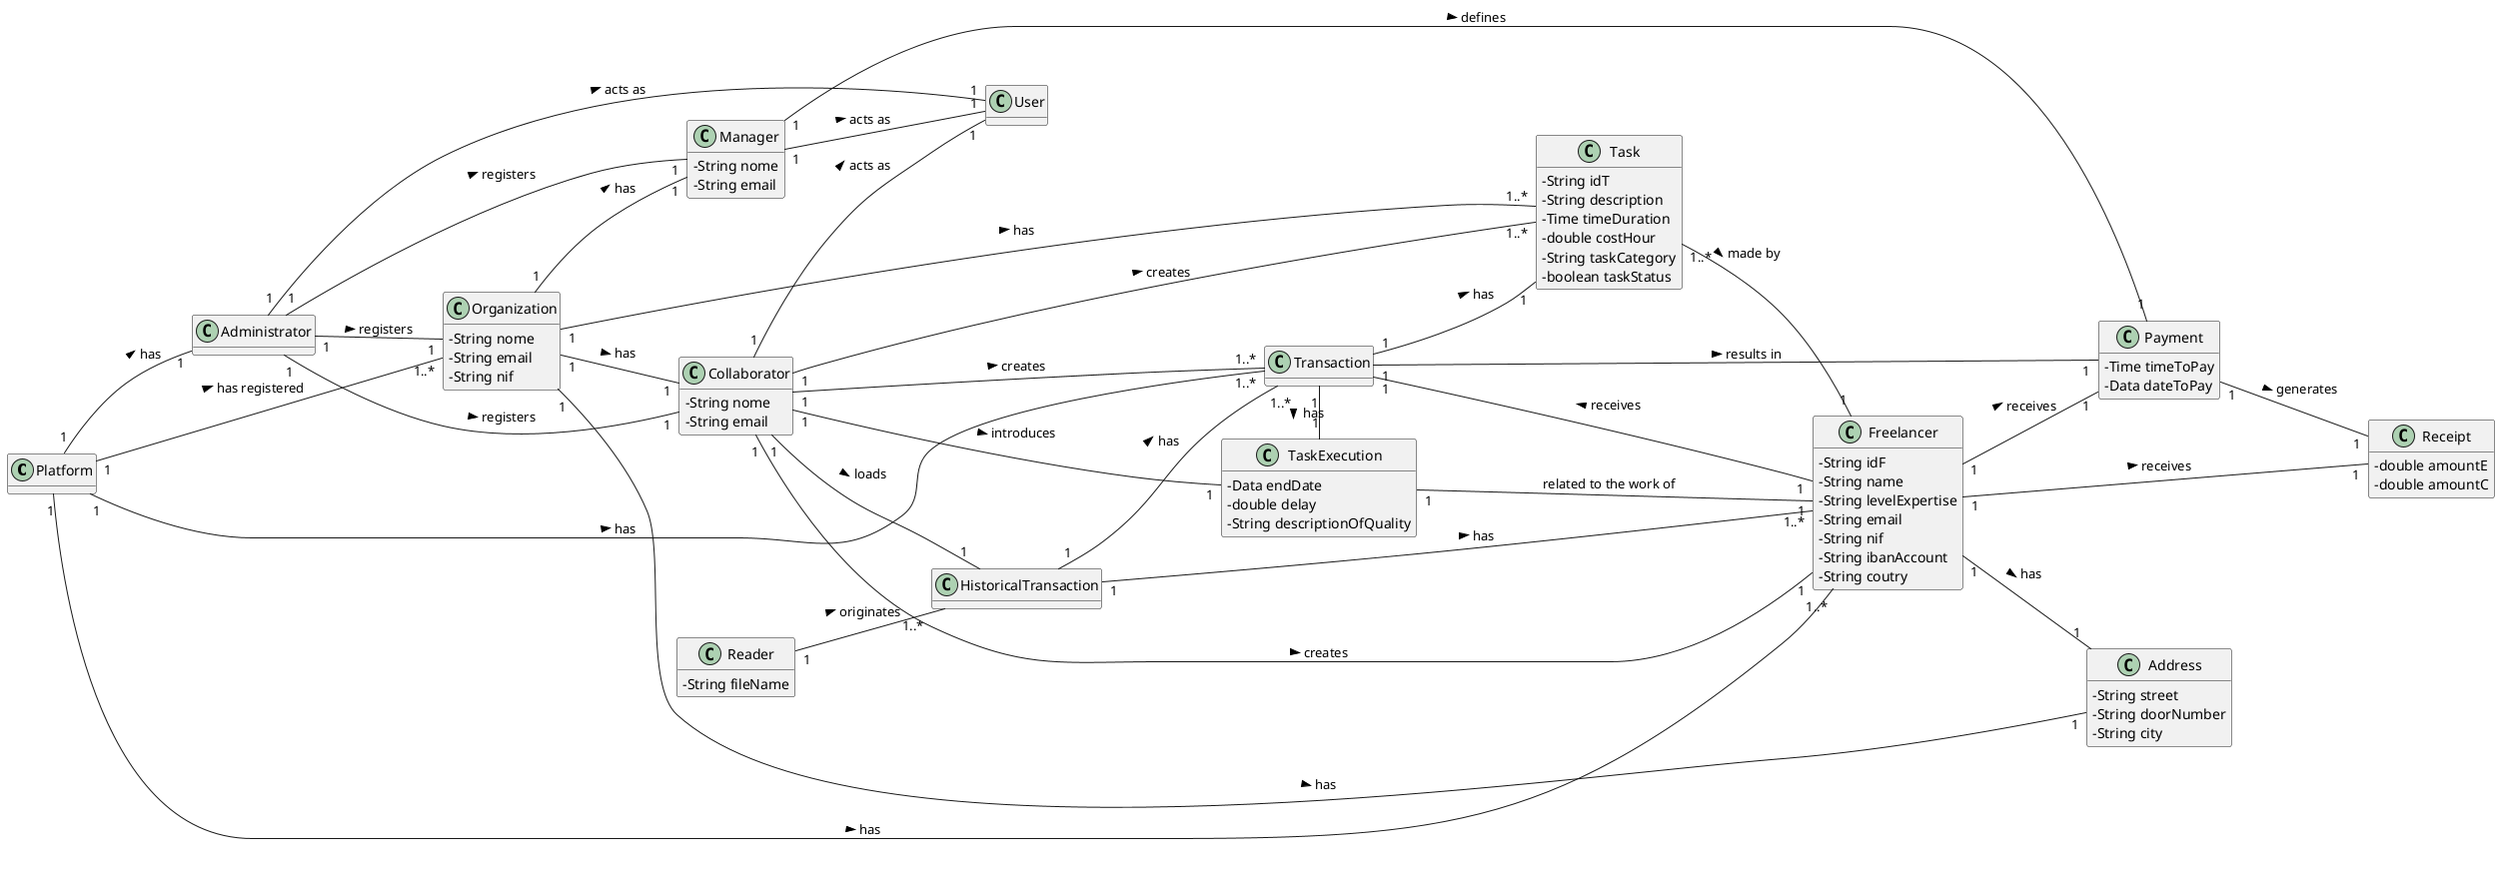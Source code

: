 @startuml
skinparam classAttributeIconSize 0
hide methods
left to right direction

class Platform{
}
class Freelancer {
  -String idF
  -String name
  -String levelExpertise
  -String email
  -String nif
  -String ibanAccount
  -String coutry
}

class Organization {
  -String nome
  -String email
  -String nif
}

class Collaborator{
  -String nome
  -String email
}

class Task {
  -String idT
  -String description
  -Time timeDuration
  -double costHour
  -String taskCategory
  -boolean taskStatus
}

class Manager {
  -String nome
  -String email
}

class User {
}

class Receipt {
  -double amountE
  -double amountC
}

class Transaction {
}

class Address{
  -String street
  -String doorNumber
  -String city
}

class Administrator {
}

class Payment{
  -Time timeToPay
  -Data dateToPay
}

class Reader {
  -String fileName
}

class HistoricalTransaction{
}

class TaskExecution{
  -Data endDate
  -double delay
  -String descriptionOfQuality
  }
  

Freelancer "1" -- "1" Transaction: receives >
Freelancer "1" -- "1" Receipt: receives > 
Freelancer "1" -- "1" Payment: receives >
Freelancer "1" -- "1" Address: has >

Task "1..*" -- "1" Freelancer: made by >

Platform "1" -- "1..*" Transaction: has >
Platform "1" -- "1" Administrator: has >
Platform "1" -- "1..*" Organization: has registered >
Platform "1" -- "1..*" Freelancer: has >

Organization "1" -- "1" Address: has >
Organization "1" -- "1" Manager: has >
Organization "1" -- "1" Collaborator: has >
Organization "1" -- "1..*" Task: has >

Manager "1" -- "1" User: acts as >
Manager "1" -- "1" Payment: defines >

Administrator "1" -- "1" Organization: registers >
Administrator "1" -- "1" User: acts as >
Administrator "1" -- "1" Collaborator: registers >
Administrator "1" -- "1" Manager: registers >

Transaction "1" -- "1" Payment: results in >
Transaction "1" -- "1" Task: has >
Transaction "1" - "1" TaskExecution: has >


Payment "1" -- "1" Receipt: generates >


Reader "1" -- "1..*" HistoricalTransaction: originates >

HistoricalTransaction "1" -- "1..*" Transaction: has >
HistoricalTransaction "1" -- "1..*" Freelancer: has >

Collaborator "1" -- "1" Freelancer: creates >
Collaborator "1" -- "1..*" Task: creates >
Collaborator "1" -- "1..*" Transaction: creates >
Collaborator "1" -- "1" User: acts as >
Collaborator "1" -- "1" HistoricalTransaction: loads >
Collaborator "1" -- "1" TaskExecution: introduces >

TaskExecution "1" -- "1" Freelancer: related to the work of



@enduml



